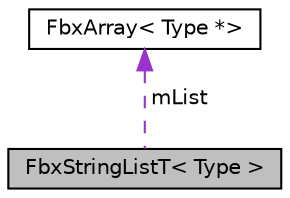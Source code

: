 digraph "FbxStringListT&lt; Type &gt;"
{
  edge [fontname="Helvetica",fontsize="10",labelfontname="Helvetica",labelfontsize="10"];
  node [fontname="Helvetica",fontsize="10",shape=record];
  Node1 [label="FbxStringListT\< Type \>",height=0.2,width=0.4,color="black", fillcolor="grey75", style="filled", fontcolor="black"];
  Node2 -> Node1 [dir="back",color="darkorchid3",fontsize="10",style="dashed",label=" mList" ,fontname="Helvetica"];
  Node2 [label="FbxArray\< Type *\>",height=0.2,width=0.4,color="black", fillcolor="white", style="filled",URL="$class_fbx_array.html"];
}
